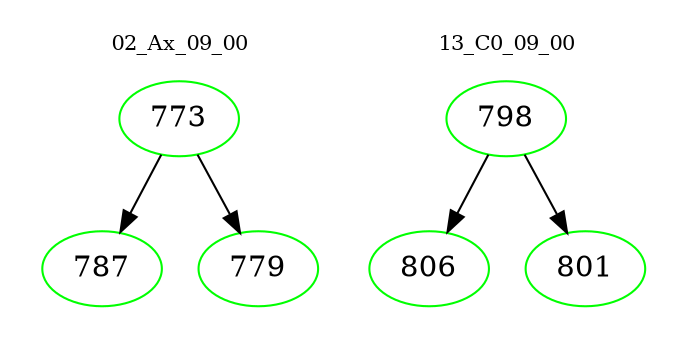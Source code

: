 digraph{
subgraph cluster_0 {
color = white
label = "02_Ax_09_00";
fontsize=10;
T0_773 [label="773", color="green"]
T0_773 -> T0_787 [color="black"]
T0_787 [label="787", color="green"]
T0_773 -> T0_779 [color="black"]
T0_779 [label="779", color="green"]
}
subgraph cluster_1 {
color = white
label = "13_C0_09_00";
fontsize=10;
T1_798 [label="798", color="green"]
T1_798 -> T1_806 [color="black"]
T1_806 [label="806", color="green"]
T1_798 -> T1_801 [color="black"]
T1_801 [label="801", color="green"]
}
}
